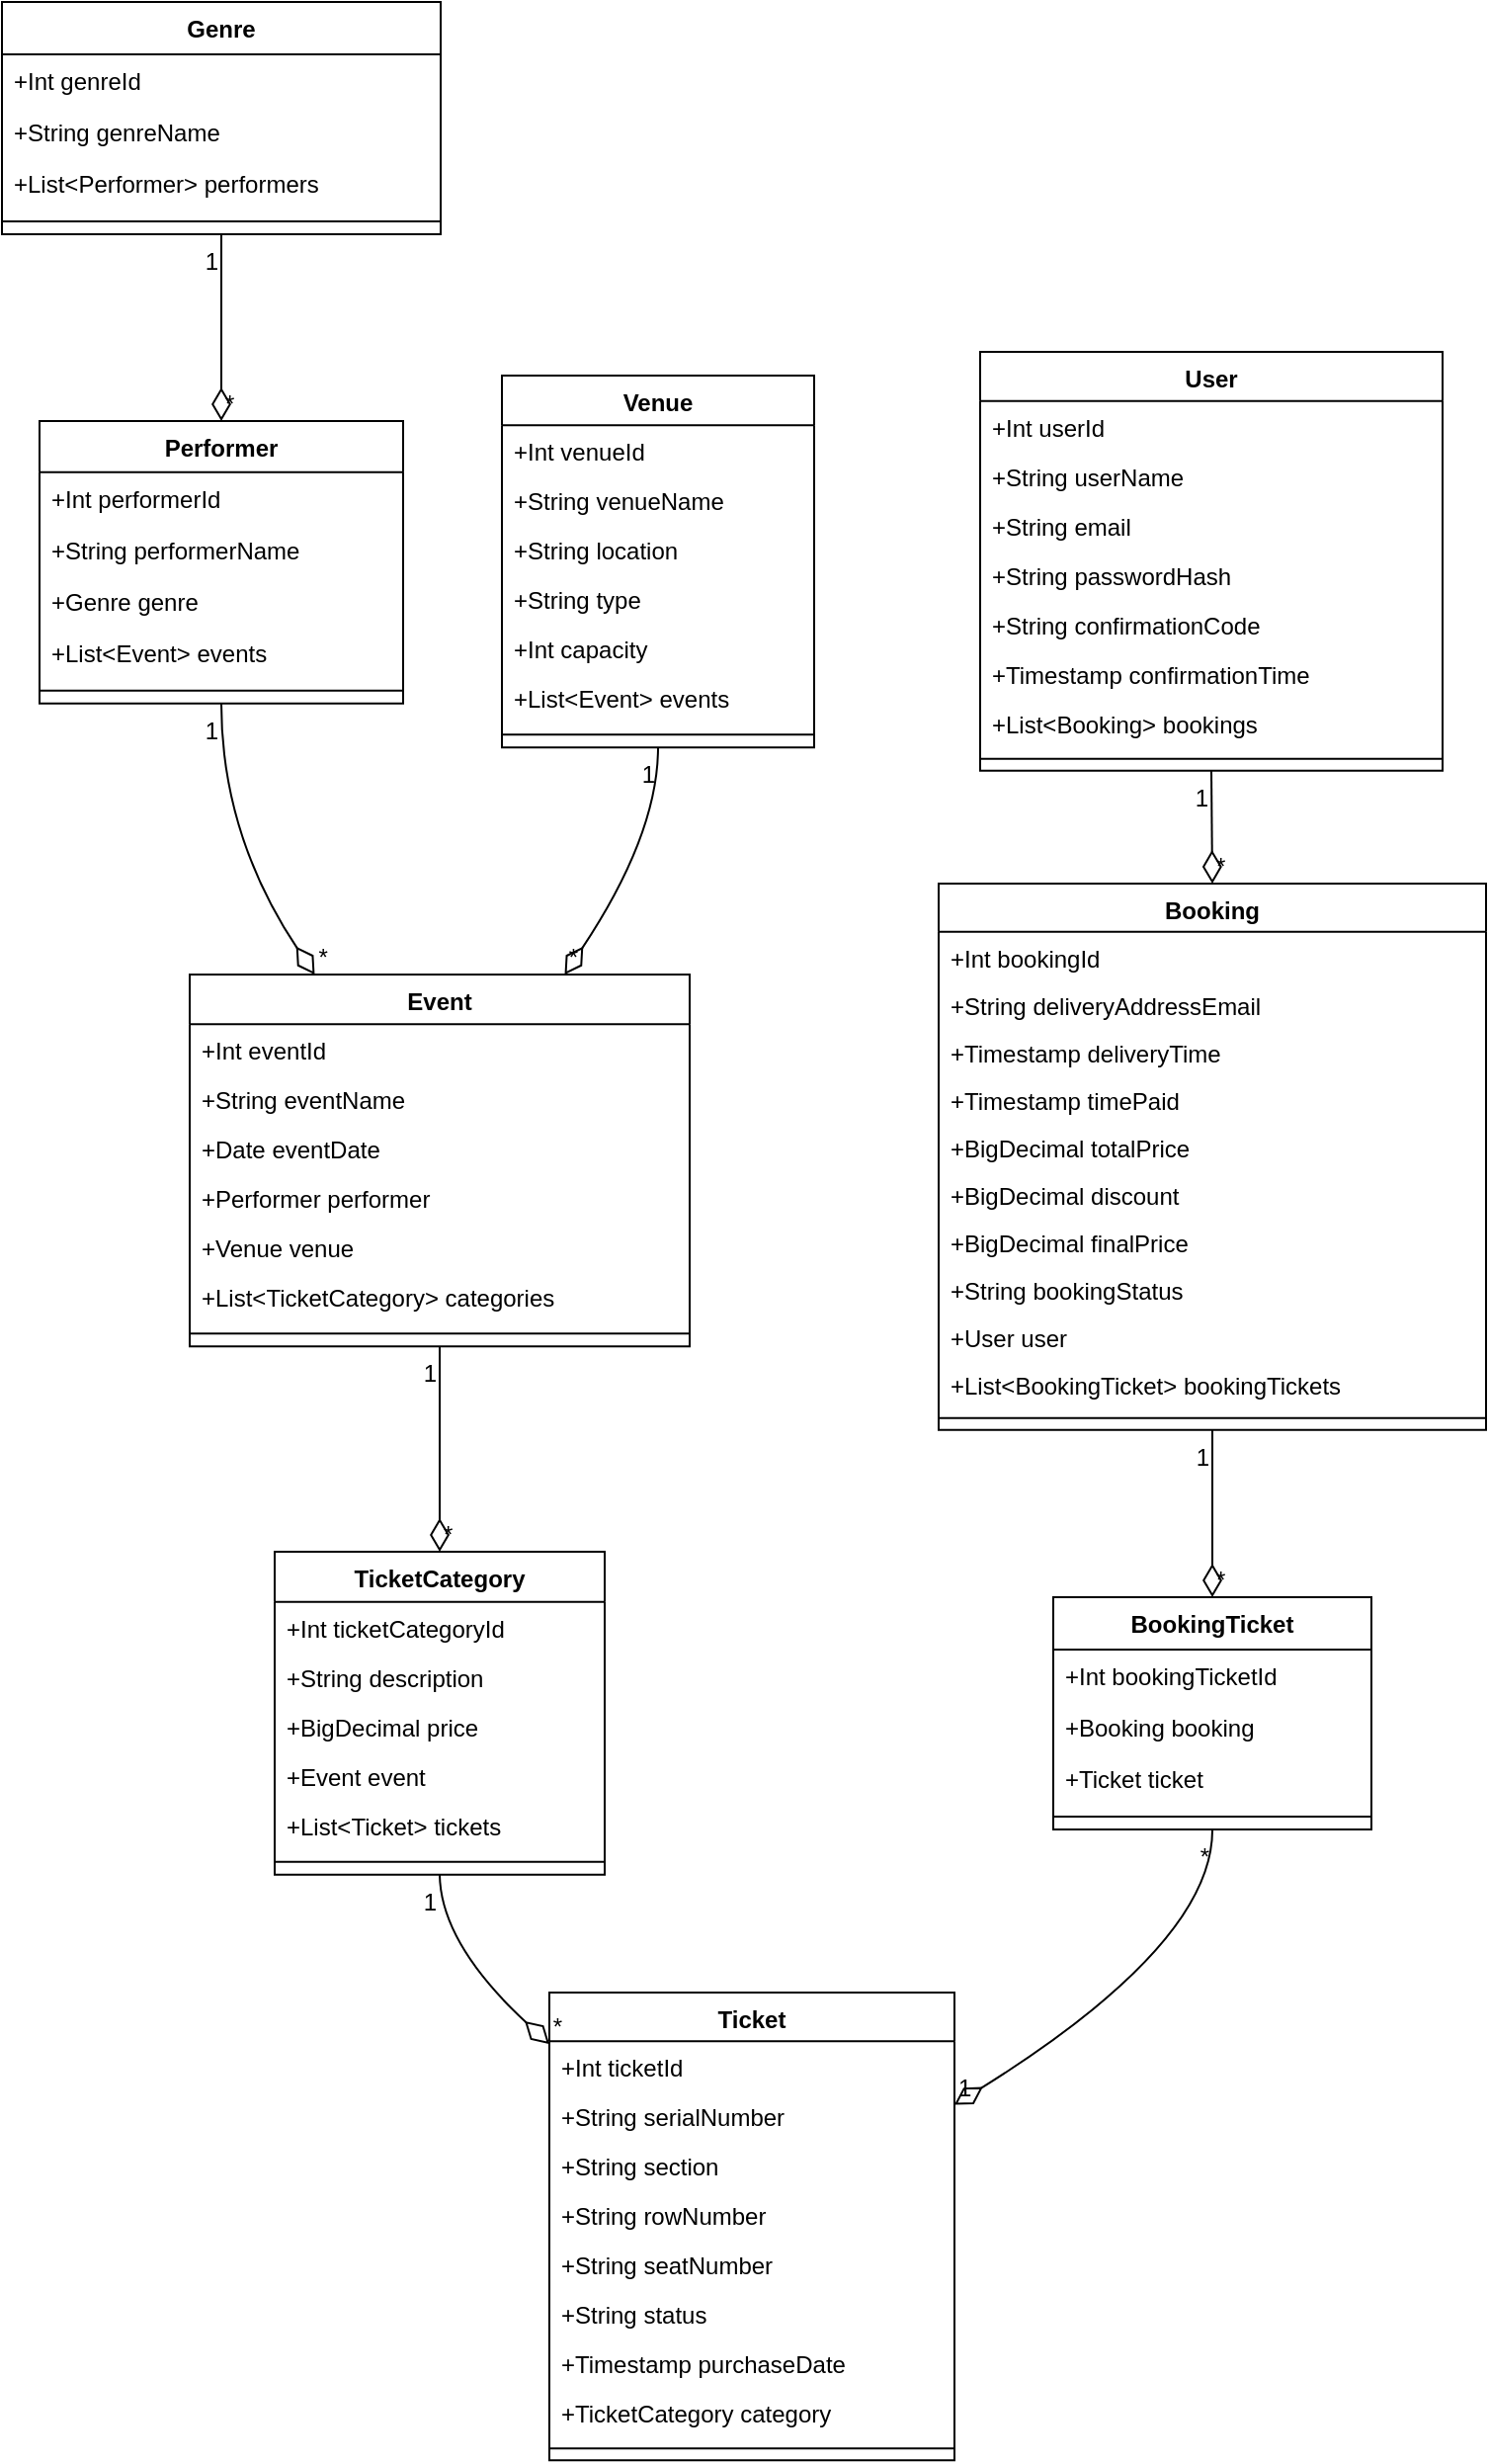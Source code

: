 <mxfile version="24.8.6">
  <diagram name="Page-1" id="qm7XWnGzNfIZUS9cLgl1">
    <mxGraphModel dx="2049" dy="1054" grid="1" gridSize="10" guides="1" tooltips="1" connect="1" arrows="1" fold="1" page="1" pageScale="1" pageWidth="827" pageHeight="1169" math="0" shadow="0">
      <root>
        <mxCell id="0" />
        <mxCell id="1" parent="0" />
        <mxCell id="qbjHn3xxU6l6A_D1i-yu-1" value="Genre" style="swimlane;fontStyle=1;align=center;verticalAlign=top;childLayout=stackLayout;horizontal=1;startSize=26.444;horizontalStack=0;resizeParent=1;resizeParentMax=0;resizeLast=0;collapsible=0;marginBottom=0;" vertex="1" parent="1">
          <mxGeometry x="20" y="20" width="222" height="117.444" as="geometry" />
        </mxCell>
        <mxCell id="qbjHn3xxU6l6A_D1i-yu-2" value="+Int genreId" style="text;strokeColor=none;fillColor=none;align=left;verticalAlign=top;spacingLeft=4;spacingRight=4;overflow=hidden;rotatable=0;points=[[0,0.5],[1,0.5]];portConstraint=eastwest;" vertex="1" parent="qbjHn3xxU6l6A_D1i-yu-1">
          <mxGeometry y="26.444" width="222" height="26" as="geometry" />
        </mxCell>
        <mxCell id="qbjHn3xxU6l6A_D1i-yu-3" value="+String genreName" style="text;strokeColor=none;fillColor=none;align=left;verticalAlign=top;spacingLeft=4;spacingRight=4;overflow=hidden;rotatable=0;points=[[0,0.5],[1,0.5]];portConstraint=eastwest;" vertex="1" parent="qbjHn3xxU6l6A_D1i-yu-1">
          <mxGeometry y="52.444" width="222" height="26" as="geometry" />
        </mxCell>
        <mxCell id="qbjHn3xxU6l6A_D1i-yu-4" value="+List&lt;Performer&gt; performers" style="text;strokeColor=none;fillColor=none;align=left;verticalAlign=top;spacingLeft=4;spacingRight=4;overflow=hidden;rotatable=0;points=[[0,0.5],[1,0.5]];portConstraint=eastwest;" vertex="1" parent="qbjHn3xxU6l6A_D1i-yu-1">
          <mxGeometry y="78.444" width="222" height="26" as="geometry" />
        </mxCell>
        <mxCell id="qbjHn3xxU6l6A_D1i-yu-5" style="line;strokeWidth=1;fillColor=none;align=left;verticalAlign=middle;spacingTop=-1;spacingLeft=3;spacingRight=3;rotatable=0;labelPosition=right;points=[];portConstraint=eastwest;strokeColor=inherit;" vertex="1" parent="qbjHn3xxU6l6A_D1i-yu-1">
          <mxGeometry y="104.444" width="222" height="13" as="geometry" />
        </mxCell>
        <mxCell id="qbjHn3xxU6l6A_D1i-yu-6" value="Performer" style="swimlane;fontStyle=1;align=center;verticalAlign=top;childLayout=stackLayout;horizontal=1;startSize=25.818;horizontalStack=0;resizeParent=1;resizeParentMax=0;resizeLast=0;collapsible=0;marginBottom=0;" vertex="1" parent="1">
          <mxGeometry x="39" y="232" width="184" height="142.818" as="geometry" />
        </mxCell>
        <mxCell id="qbjHn3xxU6l6A_D1i-yu-7" value="+Int performerId" style="text;strokeColor=none;fillColor=none;align=left;verticalAlign=top;spacingLeft=4;spacingRight=4;overflow=hidden;rotatable=0;points=[[0,0.5],[1,0.5]];portConstraint=eastwest;" vertex="1" parent="qbjHn3xxU6l6A_D1i-yu-6">
          <mxGeometry y="25.818" width="184" height="26" as="geometry" />
        </mxCell>
        <mxCell id="qbjHn3xxU6l6A_D1i-yu-8" value="+String performerName" style="text;strokeColor=none;fillColor=none;align=left;verticalAlign=top;spacingLeft=4;spacingRight=4;overflow=hidden;rotatable=0;points=[[0,0.5],[1,0.5]];portConstraint=eastwest;" vertex="1" parent="qbjHn3xxU6l6A_D1i-yu-6">
          <mxGeometry y="51.818" width="184" height="26" as="geometry" />
        </mxCell>
        <mxCell id="qbjHn3xxU6l6A_D1i-yu-9" value="+Genre genre" style="text;strokeColor=none;fillColor=none;align=left;verticalAlign=top;spacingLeft=4;spacingRight=4;overflow=hidden;rotatable=0;points=[[0,0.5],[1,0.5]];portConstraint=eastwest;" vertex="1" parent="qbjHn3xxU6l6A_D1i-yu-6">
          <mxGeometry y="77.818" width="184" height="26" as="geometry" />
        </mxCell>
        <mxCell id="qbjHn3xxU6l6A_D1i-yu-10" value="+List&lt;Event&gt; events" style="text;strokeColor=none;fillColor=none;align=left;verticalAlign=top;spacingLeft=4;spacingRight=4;overflow=hidden;rotatable=0;points=[[0,0.5],[1,0.5]];portConstraint=eastwest;" vertex="1" parent="qbjHn3xxU6l6A_D1i-yu-6">
          <mxGeometry y="103.818" width="184" height="26" as="geometry" />
        </mxCell>
        <mxCell id="qbjHn3xxU6l6A_D1i-yu-11" style="line;strokeWidth=1;fillColor=none;align=left;verticalAlign=middle;spacingTop=-1;spacingLeft=3;spacingRight=3;rotatable=0;labelPosition=right;points=[];portConstraint=eastwest;strokeColor=inherit;" vertex="1" parent="qbjHn3xxU6l6A_D1i-yu-6">
          <mxGeometry y="129.818" width="184" height="13" as="geometry" />
        </mxCell>
        <mxCell id="qbjHn3xxU6l6A_D1i-yu-12" value="Venue" style="swimlane;fontStyle=1;align=center;verticalAlign=top;childLayout=stackLayout;horizontal=1;startSize=25.067;horizontalStack=0;resizeParent=1;resizeParentMax=0;resizeLast=0;collapsible=0;marginBottom=0;" vertex="1" parent="1">
          <mxGeometry x="273" y="209" width="158" height="188.067" as="geometry" />
        </mxCell>
        <mxCell id="qbjHn3xxU6l6A_D1i-yu-13" value="+Int venueId" style="text;strokeColor=none;fillColor=none;align=left;verticalAlign=top;spacingLeft=4;spacingRight=4;overflow=hidden;rotatable=0;points=[[0,0.5],[1,0.5]];portConstraint=eastwest;" vertex="1" parent="qbjHn3xxU6l6A_D1i-yu-12">
          <mxGeometry y="25.067" width="158" height="25" as="geometry" />
        </mxCell>
        <mxCell id="qbjHn3xxU6l6A_D1i-yu-14" value="+String venueName" style="text;strokeColor=none;fillColor=none;align=left;verticalAlign=top;spacingLeft=4;spacingRight=4;overflow=hidden;rotatable=0;points=[[0,0.5],[1,0.5]];portConstraint=eastwest;" vertex="1" parent="qbjHn3xxU6l6A_D1i-yu-12">
          <mxGeometry y="50.067" width="158" height="25" as="geometry" />
        </mxCell>
        <mxCell id="qbjHn3xxU6l6A_D1i-yu-15" value="+String location" style="text;strokeColor=none;fillColor=none;align=left;verticalAlign=top;spacingLeft=4;spacingRight=4;overflow=hidden;rotatable=0;points=[[0,0.5],[1,0.5]];portConstraint=eastwest;" vertex="1" parent="qbjHn3xxU6l6A_D1i-yu-12">
          <mxGeometry y="75.067" width="158" height="25" as="geometry" />
        </mxCell>
        <mxCell id="qbjHn3xxU6l6A_D1i-yu-16" value="+String type" style="text;strokeColor=none;fillColor=none;align=left;verticalAlign=top;spacingLeft=4;spacingRight=4;overflow=hidden;rotatable=0;points=[[0,0.5],[1,0.5]];portConstraint=eastwest;" vertex="1" parent="qbjHn3xxU6l6A_D1i-yu-12">
          <mxGeometry y="100.067" width="158" height="25" as="geometry" />
        </mxCell>
        <mxCell id="qbjHn3xxU6l6A_D1i-yu-17" value="+Int capacity" style="text;strokeColor=none;fillColor=none;align=left;verticalAlign=top;spacingLeft=4;spacingRight=4;overflow=hidden;rotatable=0;points=[[0,0.5],[1,0.5]];portConstraint=eastwest;" vertex="1" parent="qbjHn3xxU6l6A_D1i-yu-12">
          <mxGeometry y="125.067" width="158" height="25" as="geometry" />
        </mxCell>
        <mxCell id="qbjHn3xxU6l6A_D1i-yu-18" value="+List&lt;Event&gt; events" style="text;strokeColor=none;fillColor=none;align=left;verticalAlign=top;spacingLeft=4;spacingRight=4;overflow=hidden;rotatable=0;points=[[0,0.5],[1,0.5]];portConstraint=eastwest;" vertex="1" parent="qbjHn3xxU6l6A_D1i-yu-12">
          <mxGeometry y="150.067" width="158" height="25" as="geometry" />
        </mxCell>
        <mxCell id="qbjHn3xxU6l6A_D1i-yu-19" style="line;strokeWidth=1;fillColor=none;align=left;verticalAlign=middle;spacingTop=-1;spacingLeft=3;spacingRight=3;rotatable=0;labelPosition=right;points=[];portConstraint=eastwest;strokeColor=inherit;" vertex="1" parent="qbjHn3xxU6l6A_D1i-yu-12">
          <mxGeometry y="175.067" width="158" height="13" as="geometry" />
        </mxCell>
        <mxCell id="qbjHn3xxU6l6A_D1i-yu-20" value="Event" style="swimlane;fontStyle=1;align=center;verticalAlign=top;childLayout=stackLayout;horizontal=1;startSize=25.067;horizontalStack=0;resizeParent=1;resizeParentMax=0;resizeLast=0;collapsible=0;marginBottom=0;" vertex="1" parent="1">
          <mxGeometry x="115" y="512" width="253" height="188.067" as="geometry" />
        </mxCell>
        <mxCell id="qbjHn3xxU6l6A_D1i-yu-21" value="+Int eventId" style="text;strokeColor=none;fillColor=none;align=left;verticalAlign=top;spacingLeft=4;spacingRight=4;overflow=hidden;rotatable=0;points=[[0,0.5],[1,0.5]];portConstraint=eastwest;" vertex="1" parent="qbjHn3xxU6l6A_D1i-yu-20">
          <mxGeometry y="25.067" width="253" height="25" as="geometry" />
        </mxCell>
        <mxCell id="qbjHn3xxU6l6A_D1i-yu-22" value="+String eventName" style="text;strokeColor=none;fillColor=none;align=left;verticalAlign=top;spacingLeft=4;spacingRight=4;overflow=hidden;rotatable=0;points=[[0,0.5],[1,0.5]];portConstraint=eastwest;" vertex="1" parent="qbjHn3xxU6l6A_D1i-yu-20">
          <mxGeometry y="50.067" width="253" height="25" as="geometry" />
        </mxCell>
        <mxCell id="qbjHn3xxU6l6A_D1i-yu-23" value="+Date eventDate" style="text;strokeColor=none;fillColor=none;align=left;verticalAlign=top;spacingLeft=4;spacingRight=4;overflow=hidden;rotatable=0;points=[[0,0.5],[1,0.5]];portConstraint=eastwest;" vertex="1" parent="qbjHn3xxU6l6A_D1i-yu-20">
          <mxGeometry y="75.067" width="253" height="25" as="geometry" />
        </mxCell>
        <mxCell id="qbjHn3xxU6l6A_D1i-yu-24" value="+Performer performer" style="text;strokeColor=none;fillColor=none;align=left;verticalAlign=top;spacingLeft=4;spacingRight=4;overflow=hidden;rotatable=0;points=[[0,0.5],[1,0.5]];portConstraint=eastwest;" vertex="1" parent="qbjHn3xxU6l6A_D1i-yu-20">
          <mxGeometry y="100.067" width="253" height="25" as="geometry" />
        </mxCell>
        <mxCell id="qbjHn3xxU6l6A_D1i-yu-25" value="+Venue venue" style="text;strokeColor=none;fillColor=none;align=left;verticalAlign=top;spacingLeft=4;spacingRight=4;overflow=hidden;rotatable=0;points=[[0,0.5],[1,0.5]];portConstraint=eastwest;" vertex="1" parent="qbjHn3xxU6l6A_D1i-yu-20">
          <mxGeometry y="125.067" width="253" height="25" as="geometry" />
        </mxCell>
        <mxCell id="qbjHn3xxU6l6A_D1i-yu-26" value="+List&lt;TicketCategory&gt; categories" style="text;strokeColor=none;fillColor=none;align=left;verticalAlign=top;spacingLeft=4;spacingRight=4;overflow=hidden;rotatable=0;points=[[0,0.5],[1,0.5]];portConstraint=eastwest;" vertex="1" parent="qbjHn3xxU6l6A_D1i-yu-20">
          <mxGeometry y="150.067" width="253" height="25" as="geometry" />
        </mxCell>
        <mxCell id="qbjHn3xxU6l6A_D1i-yu-27" style="line;strokeWidth=1;fillColor=none;align=left;verticalAlign=middle;spacingTop=-1;spacingLeft=3;spacingRight=3;rotatable=0;labelPosition=right;points=[];portConstraint=eastwest;strokeColor=inherit;" vertex="1" parent="qbjHn3xxU6l6A_D1i-yu-20">
          <mxGeometry y="175.067" width="253" height="13" as="geometry" />
        </mxCell>
        <mxCell id="qbjHn3xxU6l6A_D1i-yu-28" value="TicketCategory" style="swimlane;fontStyle=1;align=center;verticalAlign=top;childLayout=stackLayout;horizontal=1;startSize=25.385;horizontalStack=0;resizeParent=1;resizeParentMax=0;resizeLast=0;collapsible=0;marginBottom=0;" vertex="1" parent="1">
          <mxGeometry x="158" y="804" width="167" height="163.385" as="geometry" />
        </mxCell>
        <mxCell id="qbjHn3xxU6l6A_D1i-yu-29" value="+Int ticketCategoryId" style="text;strokeColor=none;fillColor=none;align=left;verticalAlign=top;spacingLeft=4;spacingRight=4;overflow=hidden;rotatable=0;points=[[0,0.5],[1,0.5]];portConstraint=eastwest;" vertex="1" parent="qbjHn3xxU6l6A_D1i-yu-28">
          <mxGeometry y="25.385" width="167" height="25" as="geometry" />
        </mxCell>
        <mxCell id="qbjHn3xxU6l6A_D1i-yu-30" value="+String description" style="text;strokeColor=none;fillColor=none;align=left;verticalAlign=top;spacingLeft=4;spacingRight=4;overflow=hidden;rotatable=0;points=[[0,0.5],[1,0.5]];portConstraint=eastwest;" vertex="1" parent="qbjHn3xxU6l6A_D1i-yu-28">
          <mxGeometry y="50.385" width="167" height="25" as="geometry" />
        </mxCell>
        <mxCell id="qbjHn3xxU6l6A_D1i-yu-31" value="+BigDecimal price" style="text;strokeColor=none;fillColor=none;align=left;verticalAlign=top;spacingLeft=4;spacingRight=4;overflow=hidden;rotatable=0;points=[[0,0.5],[1,0.5]];portConstraint=eastwest;" vertex="1" parent="qbjHn3xxU6l6A_D1i-yu-28">
          <mxGeometry y="75.385" width="167" height="25" as="geometry" />
        </mxCell>
        <mxCell id="qbjHn3xxU6l6A_D1i-yu-32" value="+Event event" style="text;strokeColor=none;fillColor=none;align=left;verticalAlign=top;spacingLeft=4;spacingRight=4;overflow=hidden;rotatable=0;points=[[0,0.5],[1,0.5]];portConstraint=eastwest;" vertex="1" parent="qbjHn3xxU6l6A_D1i-yu-28">
          <mxGeometry y="100.385" width="167" height="25" as="geometry" />
        </mxCell>
        <mxCell id="qbjHn3xxU6l6A_D1i-yu-33" value="+List&lt;Ticket&gt; tickets" style="text;strokeColor=none;fillColor=none;align=left;verticalAlign=top;spacingLeft=4;spacingRight=4;overflow=hidden;rotatable=0;points=[[0,0.5],[1,0.5]];portConstraint=eastwest;" vertex="1" parent="qbjHn3xxU6l6A_D1i-yu-28">
          <mxGeometry y="125.385" width="167" height="25" as="geometry" />
        </mxCell>
        <mxCell id="qbjHn3xxU6l6A_D1i-yu-34" style="line;strokeWidth=1;fillColor=none;align=left;verticalAlign=middle;spacingTop=-1;spacingLeft=3;spacingRight=3;rotatable=0;labelPosition=right;points=[];portConstraint=eastwest;strokeColor=inherit;" vertex="1" parent="qbjHn3xxU6l6A_D1i-yu-28">
          <mxGeometry y="150.385" width="167" height="13" as="geometry" />
        </mxCell>
        <mxCell id="qbjHn3xxU6l6A_D1i-yu-35" value="Ticket" style="swimlane;fontStyle=1;align=center;verticalAlign=top;childLayout=stackLayout;horizontal=1;startSize=24.632;horizontalStack=0;resizeParent=1;resizeParentMax=0;resizeLast=0;collapsible=0;marginBottom=0;" vertex="1" parent="1">
          <mxGeometry x="297" y="1027" width="205" height="236.632" as="geometry" />
        </mxCell>
        <mxCell id="qbjHn3xxU6l6A_D1i-yu-36" value="+Int ticketId" style="text;strokeColor=none;fillColor=none;align=left;verticalAlign=top;spacingLeft=4;spacingRight=4;overflow=hidden;rotatable=0;points=[[0,0.5],[1,0.5]];portConstraint=eastwest;" vertex="1" parent="qbjHn3xxU6l6A_D1i-yu-35">
          <mxGeometry y="24.632" width="205" height="25" as="geometry" />
        </mxCell>
        <mxCell id="qbjHn3xxU6l6A_D1i-yu-37" value="+String serialNumber" style="text;strokeColor=none;fillColor=none;align=left;verticalAlign=top;spacingLeft=4;spacingRight=4;overflow=hidden;rotatable=0;points=[[0,0.5],[1,0.5]];portConstraint=eastwest;" vertex="1" parent="qbjHn3xxU6l6A_D1i-yu-35">
          <mxGeometry y="49.632" width="205" height="25" as="geometry" />
        </mxCell>
        <mxCell id="qbjHn3xxU6l6A_D1i-yu-38" value="+String section" style="text;strokeColor=none;fillColor=none;align=left;verticalAlign=top;spacingLeft=4;spacingRight=4;overflow=hidden;rotatable=0;points=[[0,0.5],[1,0.5]];portConstraint=eastwest;" vertex="1" parent="qbjHn3xxU6l6A_D1i-yu-35">
          <mxGeometry y="74.632" width="205" height="25" as="geometry" />
        </mxCell>
        <mxCell id="qbjHn3xxU6l6A_D1i-yu-39" value="+String rowNumber" style="text;strokeColor=none;fillColor=none;align=left;verticalAlign=top;spacingLeft=4;spacingRight=4;overflow=hidden;rotatable=0;points=[[0,0.5],[1,0.5]];portConstraint=eastwest;" vertex="1" parent="qbjHn3xxU6l6A_D1i-yu-35">
          <mxGeometry y="99.632" width="205" height="25" as="geometry" />
        </mxCell>
        <mxCell id="qbjHn3xxU6l6A_D1i-yu-40" value="+String seatNumber" style="text;strokeColor=none;fillColor=none;align=left;verticalAlign=top;spacingLeft=4;spacingRight=4;overflow=hidden;rotatable=0;points=[[0,0.5],[1,0.5]];portConstraint=eastwest;" vertex="1" parent="qbjHn3xxU6l6A_D1i-yu-35">
          <mxGeometry y="124.632" width="205" height="25" as="geometry" />
        </mxCell>
        <mxCell id="qbjHn3xxU6l6A_D1i-yu-41" value="+String status" style="text;strokeColor=none;fillColor=none;align=left;verticalAlign=top;spacingLeft=4;spacingRight=4;overflow=hidden;rotatable=0;points=[[0,0.5],[1,0.5]];portConstraint=eastwest;" vertex="1" parent="qbjHn3xxU6l6A_D1i-yu-35">
          <mxGeometry y="149.632" width="205" height="25" as="geometry" />
        </mxCell>
        <mxCell id="qbjHn3xxU6l6A_D1i-yu-42" value="+Timestamp purchaseDate" style="text;strokeColor=none;fillColor=none;align=left;verticalAlign=top;spacingLeft=4;spacingRight=4;overflow=hidden;rotatable=0;points=[[0,0.5],[1,0.5]];portConstraint=eastwest;" vertex="1" parent="qbjHn3xxU6l6A_D1i-yu-35">
          <mxGeometry y="174.632" width="205" height="25" as="geometry" />
        </mxCell>
        <mxCell id="qbjHn3xxU6l6A_D1i-yu-43" value="+TicketCategory category" style="text;strokeColor=none;fillColor=none;align=left;verticalAlign=top;spacingLeft=4;spacingRight=4;overflow=hidden;rotatable=0;points=[[0,0.5],[1,0.5]];portConstraint=eastwest;" vertex="1" parent="qbjHn3xxU6l6A_D1i-yu-35">
          <mxGeometry y="199.632" width="205" height="25" as="geometry" />
        </mxCell>
        <mxCell id="qbjHn3xxU6l6A_D1i-yu-44" style="line;strokeWidth=1;fillColor=none;align=left;verticalAlign=middle;spacingTop=-1;spacingLeft=3;spacingRight=3;rotatable=0;labelPosition=right;points=[];portConstraint=eastwest;strokeColor=inherit;" vertex="1" parent="qbjHn3xxU6l6A_D1i-yu-35">
          <mxGeometry y="224.632" width="205" height="12" as="geometry" />
        </mxCell>
        <mxCell id="qbjHn3xxU6l6A_D1i-yu-45" value="User" style="swimlane;fontStyle=1;align=center;verticalAlign=top;childLayout=stackLayout;horizontal=1;startSize=24.824;horizontalStack=0;resizeParent=1;resizeParentMax=0;resizeLast=0;collapsible=0;marginBottom=0;" vertex="1" parent="1">
          <mxGeometry x="515" y="197" width="234" height="211.824" as="geometry" />
        </mxCell>
        <mxCell id="qbjHn3xxU6l6A_D1i-yu-46" value="+Int userId" style="text;strokeColor=none;fillColor=none;align=left;verticalAlign=top;spacingLeft=4;spacingRight=4;overflow=hidden;rotatable=0;points=[[0,0.5],[1,0.5]];portConstraint=eastwest;" vertex="1" parent="qbjHn3xxU6l6A_D1i-yu-45">
          <mxGeometry y="24.824" width="234" height="25" as="geometry" />
        </mxCell>
        <mxCell id="qbjHn3xxU6l6A_D1i-yu-47" value="+String userName" style="text;strokeColor=none;fillColor=none;align=left;verticalAlign=top;spacingLeft=4;spacingRight=4;overflow=hidden;rotatable=0;points=[[0,0.5],[1,0.5]];portConstraint=eastwest;" vertex="1" parent="qbjHn3xxU6l6A_D1i-yu-45">
          <mxGeometry y="49.824" width="234" height="25" as="geometry" />
        </mxCell>
        <mxCell id="qbjHn3xxU6l6A_D1i-yu-48" value="+String email" style="text;strokeColor=none;fillColor=none;align=left;verticalAlign=top;spacingLeft=4;spacingRight=4;overflow=hidden;rotatable=0;points=[[0,0.5],[1,0.5]];portConstraint=eastwest;" vertex="1" parent="qbjHn3xxU6l6A_D1i-yu-45">
          <mxGeometry y="74.824" width="234" height="25" as="geometry" />
        </mxCell>
        <mxCell id="qbjHn3xxU6l6A_D1i-yu-49" value="+String passwordHash" style="text;strokeColor=none;fillColor=none;align=left;verticalAlign=top;spacingLeft=4;spacingRight=4;overflow=hidden;rotatable=0;points=[[0,0.5],[1,0.5]];portConstraint=eastwest;" vertex="1" parent="qbjHn3xxU6l6A_D1i-yu-45">
          <mxGeometry y="99.824" width="234" height="25" as="geometry" />
        </mxCell>
        <mxCell id="qbjHn3xxU6l6A_D1i-yu-50" value="+String confirmationCode" style="text;strokeColor=none;fillColor=none;align=left;verticalAlign=top;spacingLeft=4;spacingRight=4;overflow=hidden;rotatable=0;points=[[0,0.5],[1,0.5]];portConstraint=eastwest;" vertex="1" parent="qbjHn3xxU6l6A_D1i-yu-45">
          <mxGeometry y="124.824" width="234" height="25" as="geometry" />
        </mxCell>
        <mxCell id="qbjHn3xxU6l6A_D1i-yu-51" value="+Timestamp confirmationTime" style="text;strokeColor=none;fillColor=none;align=left;verticalAlign=top;spacingLeft=4;spacingRight=4;overflow=hidden;rotatable=0;points=[[0,0.5],[1,0.5]];portConstraint=eastwest;" vertex="1" parent="qbjHn3xxU6l6A_D1i-yu-45">
          <mxGeometry y="149.824" width="234" height="25" as="geometry" />
        </mxCell>
        <mxCell id="qbjHn3xxU6l6A_D1i-yu-52" value="+List&lt;Booking&gt; bookings" style="text;strokeColor=none;fillColor=none;align=left;verticalAlign=top;spacingLeft=4;spacingRight=4;overflow=hidden;rotatable=0;points=[[0,0.5],[1,0.5]];portConstraint=eastwest;" vertex="1" parent="qbjHn3xxU6l6A_D1i-yu-45">
          <mxGeometry y="174.824" width="234" height="25" as="geometry" />
        </mxCell>
        <mxCell id="qbjHn3xxU6l6A_D1i-yu-53" style="line;strokeWidth=1;fillColor=none;align=left;verticalAlign=middle;spacingTop=-1;spacingLeft=3;spacingRight=3;rotatable=0;labelPosition=right;points=[];portConstraint=eastwest;strokeColor=inherit;" vertex="1" parent="qbjHn3xxU6l6A_D1i-yu-45">
          <mxGeometry y="199.824" width="234" height="12" as="geometry" />
        </mxCell>
        <mxCell id="qbjHn3xxU6l6A_D1i-yu-54" value="Booking" style="swimlane;fontStyle=1;align=center;verticalAlign=top;childLayout=stackLayout;horizontal=1;startSize=24.348;horizontalStack=0;resizeParent=1;resizeParentMax=0;resizeLast=0;collapsible=0;marginBottom=0;" vertex="1" parent="1">
          <mxGeometry x="494" y="466" width="277" height="276.348" as="geometry" />
        </mxCell>
        <mxCell id="qbjHn3xxU6l6A_D1i-yu-55" value="+Int bookingId" style="text;strokeColor=none;fillColor=none;align=left;verticalAlign=top;spacingLeft=4;spacingRight=4;overflow=hidden;rotatable=0;points=[[0,0.5],[1,0.5]];portConstraint=eastwest;" vertex="1" parent="qbjHn3xxU6l6A_D1i-yu-54">
          <mxGeometry y="24.348" width="277" height="24" as="geometry" />
        </mxCell>
        <mxCell id="qbjHn3xxU6l6A_D1i-yu-56" value="+String deliveryAddressEmail" style="text;strokeColor=none;fillColor=none;align=left;verticalAlign=top;spacingLeft=4;spacingRight=4;overflow=hidden;rotatable=0;points=[[0,0.5],[1,0.5]];portConstraint=eastwest;" vertex="1" parent="qbjHn3xxU6l6A_D1i-yu-54">
          <mxGeometry y="48.348" width="277" height="24" as="geometry" />
        </mxCell>
        <mxCell id="qbjHn3xxU6l6A_D1i-yu-57" value="+Timestamp deliveryTime" style="text;strokeColor=none;fillColor=none;align=left;verticalAlign=top;spacingLeft=4;spacingRight=4;overflow=hidden;rotatable=0;points=[[0,0.5],[1,0.5]];portConstraint=eastwest;" vertex="1" parent="qbjHn3xxU6l6A_D1i-yu-54">
          <mxGeometry y="72.348" width="277" height="24" as="geometry" />
        </mxCell>
        <mxCell id="qbjHn3xxU6l6A_D1i-yu-58" value="+Timestamp timePaid" style="text;strokeColor=none;fillColor=none;align=left;verticalAlign=top;spacingLeft=4;spacingRight=4;overflow=hidden;rotatable=0;points=[[0,0.5],[1,0.5]];portConstraint=eastwest;" vertex="1" parent="qbjHn3xxU6l6A_D1i-yu-54">
          <mxGeometry y="96.348" width="277" height="24" as="geometry" />
        </mxCell>
        <mxCell id="qbjHn3xxU6l6A_D1i-yu-59" value="+BigDecimal totalPrice" style="text;strokeColor=none;fillColor=none;align=left;verticalAlign=top;spacingLeft=4;spacingRight=4;overflow=hidden;rotatable=0;points=[[0,0.5],[1,0.5]];portConstraint=eastwest;" vertex="1" parent="qbjHn3xxU6l6A_D1i-yu-54">
          <mxGeometry y="120.348" width="277" height="24" as="geometry" />
        </mxCell>
        <mxCell id="qbjHn3xxU6l6A_D1i-yu-60" value="+BigDecimal discount" style="text;strokeColor=none;fillColor=none;align=left;verticalAlign=top;spacingLeft=4;spacingRight=4;overflow=hidden;rotatable=0;points=[[0,0.5],[1,0.5]];portConstraint=eastwest;" vertex="1" parent="qbjHn3xxU6l6A_D1i-yu-54">
          <mxGeometry y="144.348" width="277" height="24" as="geometry" />
        </mxCell>
        <mxCell id="qbjHn3xxU6l6A_D1i-yu-61" value="+BigDecimal finalPrice" style="text;strokeColor=none;fillColor=none;align=left;verticalAlign=top;spacingLeft=4;spacingRight=4;overflow=hidden;rotatable=0;points=[[0,0.5],[1,0.5]];portConstraint=eastwest;" vertex="1" parent="qbjHn3xxU6l6A_D1i-yu-54">
          <mxGeometry y="168.348" width="277" height="24" as="geometry" />
        </mxCell>
        <mxCell id="qbjHn3xxU6l6A_D1i-yu-62" value="+String bookingStatus" style="text;strokeColor=none;fillColor=none;align=left;verticalAlign=top;spacingLeft=4;spacingRight=4;overflow=hidden;rotatable=0;points=[[0,0.5],[1,0.5]];portConstraint=eastwest;" vertex="1" parent="qbjHn3xxU6l6A_D1i-yu-54">
          <mxGeometry y="192.348" width="277" height="24" as="geometry" />
        </mxCell>
        <mxCell id="qbjHn3xxU6l6A_D1i-yu-63" value="+User user" style="text;strokeColor=none;fillColor=none;align=left;verticalAlign=top;spacingLeft=4;spacingRight=4;overflow=hidden;rotatable=0;points=[[0,0.5],[1,0.5]];portConstraint=eastwest;" vertex="1" parent="qbjHn3xxU6l6A_D1i-yu-54">
          <mxGeometry y="216.348" width="277" height="24" as="geometry" />
        </mxCell>
        <mxCell id="qbjHn3xxU6l6A_D1i-yu-64" value="+List&lt;BookingTicket&gt; bookingTickets" style="text;strokeColor=none;fillColor=none;align=left;verticalAlign=top;spacingLeft=4;spacingRight=4;overflow=hidden;rotatable=0;points=[[0,0.5],[1,0.5]];portConstraint=eastwest;" vertex="1" parent="qbjHn3xxU6l6A_D1i-yu-54">
          <mxGeometry y="240.348" width="277" height="24" as="geometry" />
        </mxCell>
        <mxCell id="qbjHn3xxU6l6A_D1i-yu-65" style="line;strokeWidth=1;fillColor=none;align=left;verticalAlign=middle;spacingTop=-1;spacingLeft=3;spacingRight=3;rotatable=0;labelPosition=right;points=[];portConstraint=eastwest;strokeColor=inherit;" vertex="1" parent="qbjHn3xxU6l6A_D1i-yu-54">
          <mxGeometry y="264.348" width="277" height="12" as="geometry" />
        </mxCell>
        <mxCell id="qbjHn3xxU6l6A_D1i-yu-66" value="BookingTicket" style="swimlane;fontStyle=1;align=center;verticalAlign=top;childLayout=stackLayout;horizontal=1;startSize=26.444;horizontalStack=0;resizeParent=1;resizeParentMax=0;resizeLast=0;collapsible=0;marginBottom=0;" vertex="1" parent="1">
          <mxGeometry x="552" y="827" width="161" height="117.444" as="geometry" />
        </mxCell>
        <mxCell id="qbjHn3xxU6l6A_D1i-yu-67" value="+Int bookingTicketId" style="text;strokeColor=none;fillColor=none;align=left;verticalAlign=top;spacingLeft=4;spacingRight=4;overflow=hidden;rotatable=0;points=[[0,0.5],[1,0.5]];portConstraint=eastwest;" vertex="1" parent="qbjHn3xxU6l6A_D1i-yu-66">
          <mxGeometry y="26.444" width="161" height="26" as="geometry" />
        </mxCell>
        <mxCell id="qbjHn3xxU6l6A_D1i-yu-68" value="+Booking booking" style="text;strokeColor=none;fillColor=none;align=left;verticalAlign=top;spacingLeft=4;spacingRight=4;overflow=hidden;rotatable=0;points=[[0,0.5],[1,0.5]];portConstraint=eastwest;" vertex="1" parent="qbjHn3xxU6l6A_D1i-yu-66">
          <mxGeometry y="52.444" width="161" height="26" as="geometry" />
        </mxCell>
        <mxCell id="qbjHn3xxU6l6A_D1i-yu-69" value="+Ticket ticket" style="text;strokeColor=none;fillColor=none;align=left;verticalAlign=top;spacingLeft=4;spacingRight=4;overflow=hidden;rotatable=0;points=[[0,0.5],[1,0.5]];portConstraint=eastwest;" vertex="1" parent="qbjHn3xxU6l6A_D1i-yu-66">
          <mxGeometry y="78.444" width="161" height="26" as="geometry" />
        </mxCell>
        <mxCell id="qbjHn3xxU6l6A_D1i-yu-70" style="line;strokeWidth=1;fillColor=none;align=left;verticalAlign=middle;spacingTop=-1;spacingLeft=3;spacingRight=3;rotatable=0;labelPosition=right;points=[];portConstraint=eastwest;strokeColor=inherit;" vertex="1" parent="qbjHn3xxU6l6A_D1i-yu-66">
          <mxGeometry y="104.444" width="161" height="13" as="geometry" />
        </mxCell>
        <mxCell id="qbjHn3xxU6l6A_D1i-yu-71" value="" style="curved=1;startArrow=none;endArrow=diamondThin;endSize=14;endFill=0;exitX=0.5;exitY=1;entryX=0.5;entryY=0;rounded=0;" edge="1" parent="1" source="qbjHn3xxU6l6A_D1i-yu-1" target="qbjHn3xxU6l6A_D1i-yu-6">
          <mxGeometry relative="1" as="geometry">
            <Array as="points" />
          </mxGeometry>
        </mxCell>
        <mxCell id="qbjHn3xxU6l6A_D1i-yu-72" value="1" style="edgeLabel;resizable=0;labelBackgroundColor=none;fontSize=12;align=right;verticalAlign=top;" vertex="1" parent="qbjHn3xxU6l6A_D1i-yu-71">
          <mxGeometry x="-1" relative="1" as="geometry" />
        </mxCell>
        <mxCell id="qbjHn3xxU6l6A_D1i-yu-73" value="*" style="edgeLabel;resizable=0;labelBackgroundColor=none;fontSize=12;align=left;verticalAlign=bottom;" vertex="1" parent="qbjHn3xxU6l6A_D1i-yu-71">
          <mxGeometry x="1" relative="1" as="geometry" />
        </mxCell>
        <mxCell id="qbjHn3xxU6l6A_D1i-yu-74" value="" style="curved=1;startArrow=none;endArrow=diamondThin;endSize=14;endFill=0;exitX=0.5;exitY=1;entryX=0.25;entryY=0;rounded=0;" edge="1" parent="1" source="qbjHn3xxU6l6A_D1i-yu-6" target="qbjHn3xxU6l6A_D1i-yu-20">
          <mxGeometry relative="1" as="geometry">
            <Array as="points">
              <mxPoint x="131" y="441" />
            </Array>
          </mxGeometry>
        </mxCell>
        <mxCell id="qbjHn3xxU6l6A_D1i-yu-75" value="1" style="edgeLabel;resizable=0;labelBackgroundColor=none;fontSize=12;align=right;verticalAlign=top;" vertex="1" parent="qbjHn3xxU6l6A_D1i-yu-74">
          <mxGeometry x="-1" relative="1" as="geometry" />
        </mxCell>
        <mxCell id="qbjHn3xxU6l6A_D1i-yu-76" value="*" style="edgeLabel;resizable=0;labelBackgroundColor=none;fontSize=12;align=left;verticalAlign=bottom;" vertex="1" parent="qbjHn3xxU6l6A_D1i-yu-74">
          <mxGeometry x="1" relative="1" as="geometry" />
        </mxCell>
        <mxCell id="qbjHn3xxU6l6A_D1i-yu-77" value="" style="curved=1;startArrow=none;endArrow=diamondThin;endSize=14;endFill=0;exitX=0.5;exitY=1;entryX=0.75;entryY=0;rounded=0;" edge="1" parent="1" source="qbjHn3xxU6l6A_D1i-yu-12" target="qbjHn3xxU6l6A_D1i-yu-20">
          <mxGeometry relative="1" as="geometry">
            <Array as="points">
              <mxPoint x="352" y="441" />
            </Array>
          </mxGeometry>
        </mxCell>
        <mxCell id="qbjHn3xxU6l6A_D1i-yu-78" value="1" style="edgeLabel;resizable=0;labelBackgroundColor=none;fontSize=12;align=right;verticalAlign=top;" vertex="1" parent="qbjHn3xxU6l6A_D1i-yu-77">
          <mxGeometry x="-1" relative="1" as="geometry" />
        </mxCell>
        <mxCell id="qbjHn3xxU6l6A_D1i-yu-79" value="*" style="edgeLabel;resizable=0;labelBackgroundColor=none;fontSize=12;align=left;verticalAlign=bottom;" vertex="1" parent="qbjHn3xxU6l6A_D1i-yu-77">
          <mxGeometry x="1" relative="1" as="geometry" />
        </mxCell>
        <mxCell id="qbjHn3xxU6l6A_D1i-yu-80" value="" style="curved=1;startArrow=none;endArrow=diamondThin;endSize=14;endFill=0;exitX=0.5;exitY=1;entryX=0.5;entryY=0;rounded=0;" edge="1" parent="1" source="qbjHn3xxU6l6A_D1i-yu-20" target="qbjHn3xxU6l6A_D1i-yu-28">
          <mxGeometry relative="1" as="geometry">
            <Array as="points" />
          </mxGeometry>
        </mxCell>
        <mxCell id="qbjHn3xxU6l6A_D1i-yu-81" value="1" style="edgeLabel;resizable=0;labelBackgroundColor=none;fontSize=12;align=right;verticalAlign=top;" vertex="1" parent="qbjHn3xxU6l6A_D1i-yu-80">
          <mxGeometry x="-1" relative="1" as="geometry" />
        </mxCell>
        <mxCell id="qbjHn3xxU6l6A_D1i-yu-82" value="*" style="edgeLabel;resizable=0;labelBackgroundColor=none;fontSize=12;align=left;verticalAlign=bottom;" vertex="1" parent="qbjHn3xxU6l6A_D1i-yu-80">
          <mxGeometry x="1" relative="1" as="geometry" />
        </mxCell>
        <mxCell id="qbjHn3xxU6l6A_D1i-yu-83" value="" style="curved=1;startArrow=none;endArrow=diamondThin;endSize=14;endFill=0;exitX=0.5;exitY=1;entryX=0;entryY=0.11;rounded=0;" edge="1" parent="1" source="qbjHn3xxU6l6A_D1i-yu-28" target="qbjHn3xxU6l6A_D1i-yu-35">
          <mxGeometry relative="1" as="geometry">
            <Array as="points">
              <mxPoint x="242" y="1002" />
            </Array>
          </mxGeometry>
        </mxCell>
        <mxCell id="qbjHn3xxU6l6A_D1i-yu-84" value="1" style="edgeLabel;resizable=0;labelBackgroundColor=none;fontSize=12;align=right;verticalAlign=top;" vertex="1" parent="qbjHn3xxU6l6A_D1i-yu-83">
          <mxGeometry x="-1" relative="1" as="geometry" />
        </mxCell>
        <mxCell id="qbjHn3xxU6l6A_D1i-yu-85" value="*" style="edgeLabel;resizable=0;labelBackgroundColor=none;fontSize=12;align=left;verticalAlign=bottom;" vertex="1" parent="qbjHn3xxU6l6A_D1i-yu-83">
          <mxGeometry x="1" relative="1" as="geometry" />
        </mxCell>
        <mxCell id="qbjHn3xxU6l6A_D1i-yu-86" value="" style="curved=1;startArrow=none;endArrow=diamondThin;endSize=14;endFill=0;exitX=0.5;exitY=1;entryX=0.5;entryY=0;rounded=0;" edge="1" parent="1" source="qbjHn3xxU6l6A_D1i-yu-45" target="qbjHn3xxU6l6A_D1i-yu-54">
          <mxGeometry relative="1" as="geometry">
            <Array as="points" />
          </mxGeometry>
        </mxCell>
        <mxCell id="qbjHn3xxU6l6A_D1i-yu-87" value="1" style="edgeLabel;resizable=0;labelBackgroundColor=none;fontSize=12;align=right;verticalAlign=top;" vertex="1" parent="qbjHn3xxU6l6A_D1i-yu-86">
          <mxGeometry x="-1" relative="1" as="geometry" />
        </mxCell>
        <mxCell id="qbjHn3xxU6l6A_D1i-yu-88" value="*" style="edgeLabel;resizable=0;labelBackgroundColor=none;fontSize=12;align=left;verticalAlign=bottom;" vertex="1" parent="qbjHn3xxU6l6A_D1i-yu-86">
          <mxGeometry x="1" relative="1" as="geometry" />
        </mxCell>
        <mxCell id="qbjHn3xxU6l6A_D1i-yu-89" value="" style="curved=1;startArrow=none;endArrow=diamondThin;endSize=14;endFill=0;exitX=0.5;exitY=1;entryX=0.5;entryY=0;rounded=0;" edge="1" parent="1" source="qbjHn3xxU6l6A_D1i-yu-54" target="qbjHn3xxU6l6A_D1i-yu-66">
          <mxGeometry relative="1" as="geometry">
            <Array as="points" />
          </mxGeometry>
        </mxCell>
        <mxCell id="qbjHn3xxU6l6A_D1i-yu-90" value="1" style="edgeLabel;resizable=0;labelBackgroundColor=none;fontSize=12;align=right;verticalAlign=top;" vertex="1" parent="qbjHn3xxU6l6A_D1i-yu-89">
          <mxGeometry x="-1" relative="1" as="geometry" />
        </mxCell>
        <mxCell id="qbjHn3xxU6l6A_D1i-yu-91" value="*" style="edgeLabel;resizable=0;labelBackgroundColor=none;fontSize=12;align=left;verticalAlign=bottom;" vertex="1" parent="qbjHn3xxU6l6A_D1i-yu-89">
          <mxGeometry x="1" relative="1" as="geometry" />
        </mxCell>
        <mxCell id="qbjHn3xxU6l6A_D1i-yu-92" value="" style="curved=1;startArrow=none;endArrow=diamondThin;endSize=14;endFill=0;exitX=0.5;exitY=1;entryX=1;entryY=0.24;rounded=0;" edge="1" parent="1" source="qbjHn3xxU6l6A_D1i-yu-66" target="qbjHn3xxU6l6A_D1i-yu-35">
          <mxGeometry relative="1" as="geometry">
            <Array as="points">
              <mxPoint x="633" y="1002" />
            </Array>
          </mxGeometry>
        </mxCell>
        <mxCell id="qbjHn3xxU6l6A_D1i-yu-93" value="*" style="edgeLabel;resizable=0;labelBackgroundColor=none;fontSize=12;align=right;verticalAlign=top;" vertex="1" parent="qbjHn3xxU6l6A_D1i-yu-92">
          <mxGeometry x="-1" relative="1" as="geometry" />
        </mxCell>
        <mxCell id="qbjHn3xxU6l6A_D1i-yu-94" value="1" style="edgeLabel;resizable=0;labelBackgroundColor=none;fontSize=12;align=left;verticalAlign=bottom;" vertex="1" parent="qbjHn3xxU6l6A_D1i-yu-92">
          <mxGeometry x="1" relative="1" as="geometry" />
        </mxCell>
      </root>
    </mxGraphModel>
  </diagram>
</mxfile>
